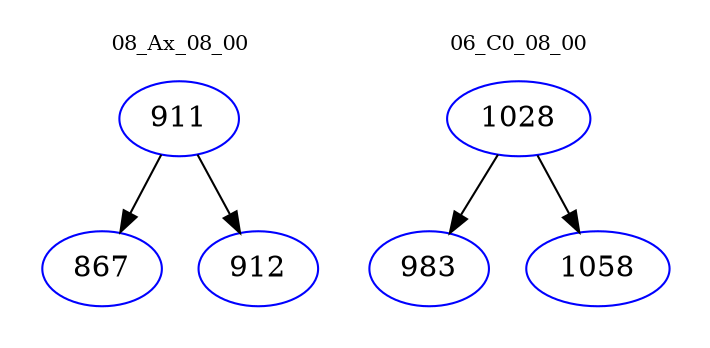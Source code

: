 digraph{
subgraph cluster_0 {
color = white
label = "08_Ax_08_00";
fontsize=10;
T0_911 [label="911", color="blue"]
T0_911 -> T0_867 [color="black"]
T0_867 [label="867", color="blue"]
T0_911 -> T0_912 [color="black"]
T0_912 [label="912", color="blue"]
}
subgraph cluster_1 {
color = white
label = "06_C0_08_00";
fontsize=10;
T1_1028 [label="1028", color="blue"]
T1_1028 -> T1_983 [color="black"]
T1_983 [label="983", color="blue"]
T1_1028 -> T1_1058 [color="black"]
T1_1058 [label="1058", color="blue"]
}
}
